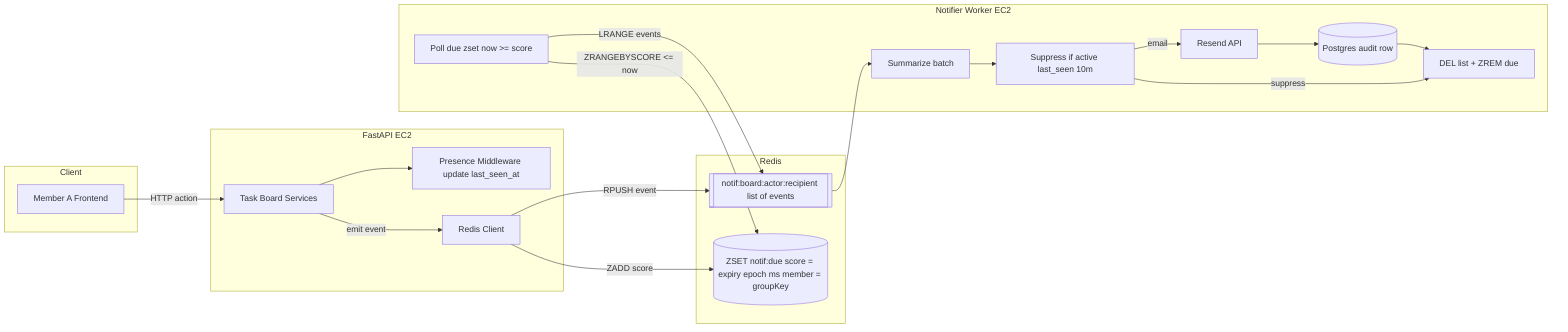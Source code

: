 flowchart LR
  subgraph Client
    U[Member A Frontend]
  end

  subgraph API[FastAPI EC2]
    SVC[Task Board Services]
    PRES[Presence Middleware update last_seen_at]
    RED[Redis Client]
  end

  subgraph Redis[Redis]
    LIST[[notif:board:actor:recipient list of events]]
    DUE[(ZSET notif:due score = expiry epoch ms member = groupKey)]
  end

  subgraph Worker[Notifier Worker EC2]
    POLL[Poll due zset now >= score]
    BUILD[Summarize batch]
    SUP[Suppress if active last_seen 10m]
    SEND[Resend API]
    AUDIT[(Postgres audit row)]
    CLEAN[DEL list + ZREM due]
  end

  U -->|HTTP action| SVC --> PRES
  SVC -->|emit event| RED
  RED -->|RPUSH event| LIST
  RED -->|ZADD score| DUE
  POLL -->|ZRANGEBYSCORE <= now| DUE
  POLL -->|LRANGE events| LIST --> BUILD --> SUP
  SUP -->|email| SEND --> AUDIT --> CLEAN
  SUP -->|suppress| CLEAN